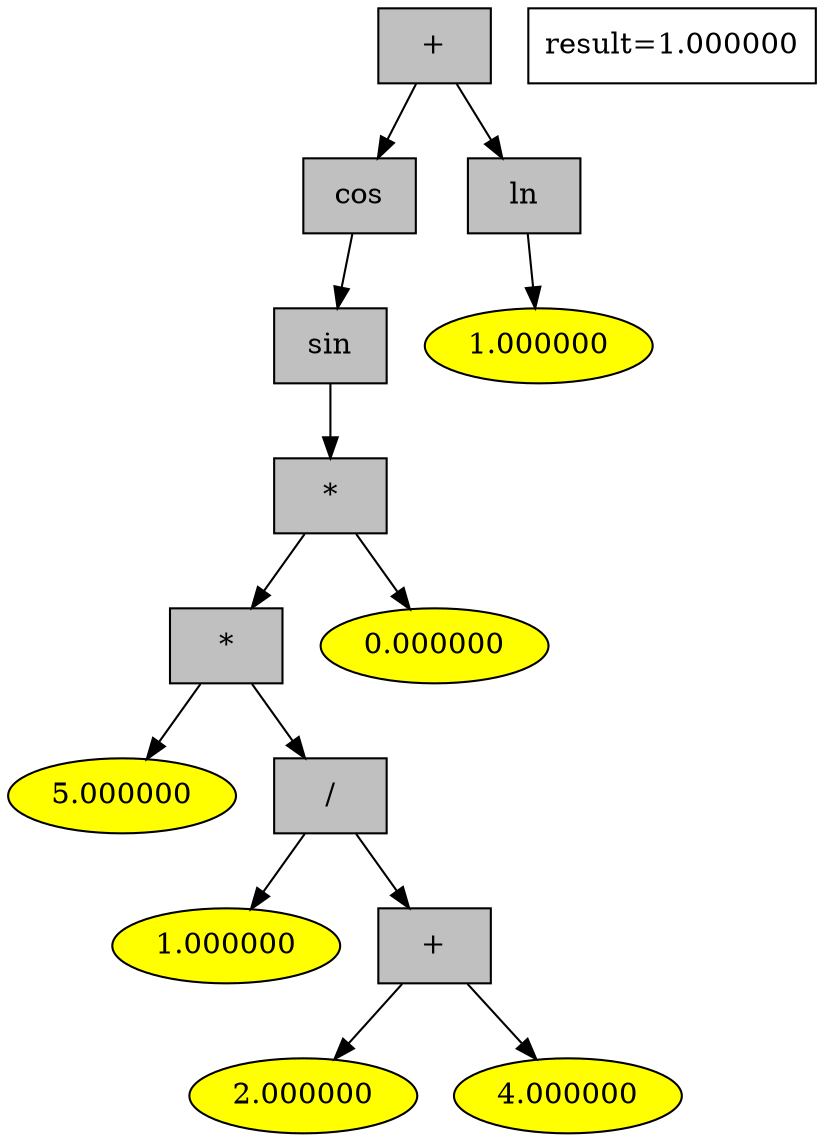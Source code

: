 digraph G {
13 [style = filled, label="+", shape = box, fillcolor="grey"];
13->0;
0 [style = filled, label="cos", shape = box, fillcolor="grey"];
0->1;
1 [style = filled, label="sin", shape = box, fillcolor="grey"];
1->10;
10 [style = filled, label="*", shape = box, fillcolor="grey"];
10->8;
8 [style = filled, label="*", shape = box, fillcolor="grey"];
8->2;
2 [style = filled, label="5.000000", fillcolor="yellow"];
8->7;
7 [style = filled, label="/", shape = box, fillcolor="grey"];
7->3;
3 [style = filled, label="1.000000", fillcolor="yellow"];
7->6;
6 [style = filled, label="+", shape = box, fillcolor="grey"];
6->4;
4 [style = filled, label="2.000000", fillcolor="yellow"];
6->5;
5 [style = filled, label="4.000000", fillcolor="yellow"];
10->9;
9 [style = filled, label="0.000000", fillcolor="yellow"];
13->11;
11 [style = filled, label="ln", shape = box, fillcolor="grey"];
11->12;
12 [style = filled, label="1.000000", fillcolor="yellow"];
"result=1.000000" [shape=box];
}
